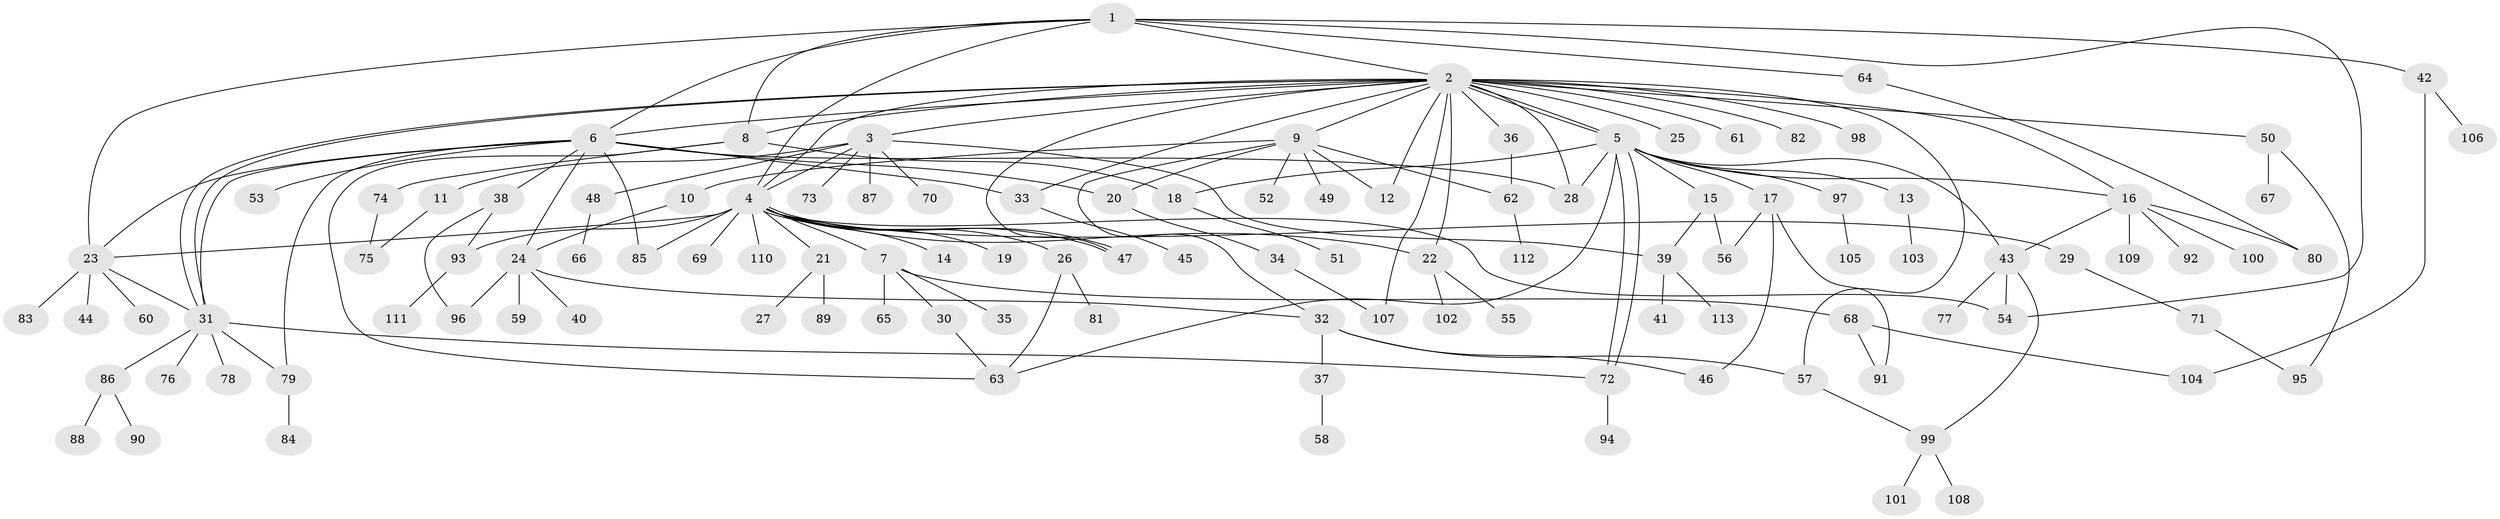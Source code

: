 // Generated by graph-tools (version 1.1) at 2025/48/03/09/25 04:48:26]
// undirected, 113 vertices, 158 edges
graph export_dot {
graph [start="1"]
  node [color=gray90,style=filled];
  1;
  2;
  3;
  4;
  5;
  6;
  7;
  8;
  9;
  10;
  11;
  12;
  13;
  14;
  15;
  16;
  17;
  18;
  19;
  20;
  21;
  22;
  23;
  24;
  25;
  26;
  27;
  28;
  29;
  30;
  31;
  32;
  33;
  34;
  35;
  36;
  37;
  38;
  39;
  40;
  41;
  42;
  43;
  44;
  45;
  46;
  47;
  48;
  49;
  50;
  51;
  52;
  53;
  54;
  55;
  56;
  57;
  58;
  59;
  60;
  61;
  62;
  63;
  64;
  65;
  66;
  67;
  68;
  69;
  70;
  71;
  72;
  73;
  74;
  75;
  76;
  77;
  78;
  79;
  80;
  81;
  82;
  83;
  84;
  85;
  86;
  87;
  88;
  89;
  90;
  91;
  92;
  93;
  94;
  95;
  96;
  97;
  98;
  99;
  100;
  101;
  102;
  103;
  104;
  105;
  106;
  107;
  108;
  109;
  110;
  111;
  112;
  113;
  1 -- 2;
  1 -- 4;
  1 -- 6;
  1 -- 8;
  1 -- 23;
  1 -- 42;
  1 -- 54;
  1 -- 64;
  2 -- 3;
  2 -- 4;
  2 -- 5;
  2 -- 5;
  2 -- 6;
  2 -- 8;
  2 -- 9;
  2 -- 12;
  2 -- 16;
  2 -- 22;
  2 -- 25;
  2 -- 28;
  2 -- 31;
  2 -- 31;
  2 -- 33;
  2 -- 36;
  2 -- 47;
  2 -- 50;
  2 -- 57;
  2 -- 61;
  2 -- 82;
  2 -- 98;
  2 -- 107;
  3 -- 4;
  3 -- 11;
  3 -- 39;
  3 -- 48;
  3 -- 70;
  3 -- 73;
  3 -- 87;
  4 -- 7;
  4 -- 14;
  4 -- 19;
  4 -- 21;
  4 -- 22;
  4 -- 23;
  4 -- 26;
  4 -- 29;
  4 -- 47;
  4 -- 47;
  4 -- 54;
  4 -- 69;
  4 -- 85;
  4 -- 93;
  4 -- 110;
  5 -- 13;
  5 -- 15;
  5 -- 16;
  5 -- 17;
  5 -- 18;
  5 -- 28;
  5 -- 43;
  5 -- 63;
  5 -- 72;
  5 -- 72;
  5 -- 97;
  6 -- 20;
  6 -- 23;
  6 -- 24;
  6 -- 28;
  6 -- 31;
  6 -- 33;
  6 -- 38;
  6 -- 53;
  6 -- 79;
  6 -- 85;
  7 -- 30;
  7 -- 35;
  7 -- 65;
  7 -- 68;
  8 -- 18;
  8 -- 63;
  8 -- 74;
  9 -- 10;
  9 -- 12;
  9 -- 20;
  9 -- 32;
  9 -- 49;
  9 -- 52;
  9 -- 62;
  10 -- 24;
  11 -- 75;
  13 -- 103;
  15 -- 39;
  15 -- 56;
  16 -- 43;
  16 -- 80;
  16 -- 92;
  16 -- 100;
  16 -- 109;
  17 -- 46;
  17 -- 56;
  17 -- 91;
  18 -- 51;
  20 -- 34;
  21 -- 27;
  21 -- 89;
  22 -- 55;
  22 -- 102;
  23 -- 31;
  23 -- 44;
  23 -- 60;
  23 -- 83;
  24 -- 32;
  24 -- 40;
  24 -- 59;
  24 -- 96;
  26 -- 63;
  26 -- 81;
  29 -- 71;
  30 -- 63;
  31 -- 72;
  31 -- 76;
  31 -- 78;
  31 -- 79;
  31 -- 86;
  32 -- 37;
  32 -- 46;
  32 -- 57;
  33 -- 45;
  34 -- 107;
  36 -- 62;
  37 -- 58;
  38 -- 93;
  38 -- 96;
  39 -- 41;
  39 -- 113;
  42 -- 104;
  42 -- 106;
  43 -- 54;
  43 -- 77;
  43 -- 99;
  48 -- 66;
  50 -- 67;
  50 -- 95;
  57 -- 99;
  62 -- 112;
  64 -- 80;
  68 -- 91;
  68 -- 104;
  71 -- 95;
  72 -- 94;
  74 -- 75;
  79 -- 84;
  86 -- 88;
  86 -- 90;
  93 -- 111;
  97 -- 105;
  99 -- 101;
  99 -- 108;
}
